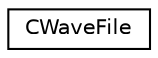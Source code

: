 digraph G
{
  edge [fontname="Helvetica",fontsize="10",labelfontname="Helvetica",labelfontsize="10"];
  node [fontname="Helvetica",fontsize="10",shape=record];
  rankdir="LR";
  Node1 [label="CWaveFile",height=0.2,width=0.4,color="black", fillcolor="white", style="filled",URL="$class_c_wave_file.html"];
}
